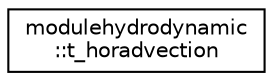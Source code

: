 digraph "Graphical Class Hierarchy"
{
 // LATEX_PDF_SIZE
  edge [fontname="Helvetica",fontsize="10",labelfontname="Helvetica",labelfontsize="10"];
  node [fontname="Helvetica",fontsize="10",shape=record];
  rankdir="LR";
  Node0 [label="modulehydrodynamic\l::t_horadvection",height=0.2,width=0.4,color="black", fillcolor="white", style="filled",URL="$structmodulehydrodynamic_1_1t__horadvection.html",tooltip=" "];
}
